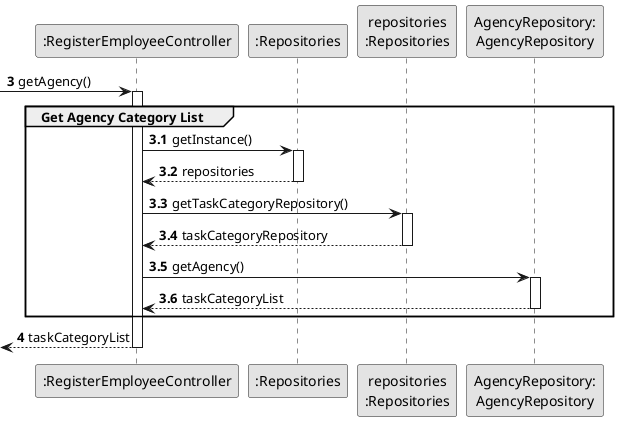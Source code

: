 @startuml
skinparam monochrome true
skinparam packageStyle rectangle
skinparam shadowing false

autonumber

'hide footbox

participant ":RegisterEmployeeController" as CTRL
participant ":Repositories" as RepositorySingleton
participant "repositories\n:Repositories" as PLAT
participant "AgencyRepository:\nAgencyRepository" as AgencyRepository

autonumber 3

 -> CTRL : getAgency()
autonumber 3.1
activate CTRL
    group Get Agency Category List


            CTRL -> RepositorySingleton : getInstance()
            activate RepositorySingleton

                RepositorySingleton --> CTRL: repositories
            deactivate RepositorySingleton

            CTRL -> PLAT : getTaskCategoryRepository()
            activate PLAT

                PLAT --> CTRL: taskCategoryRepository
            deactivate PLAT

            CTRL -> AgencyRepository : getAgency()
            activate AgencyRepository

                AgencyRepository --> CTRL : taskCategoryList
            deactivate AgencyRepository


    end
    autonumber 4
    <-- CTRL  : taskCategoryList
deactivate CTRL


@enduml